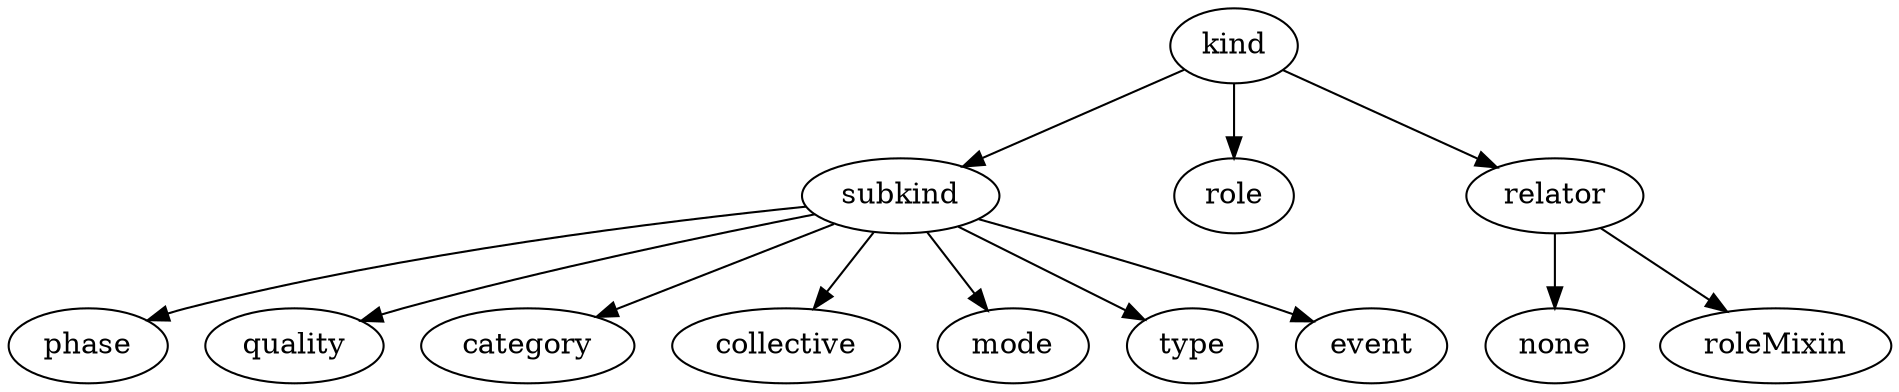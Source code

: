 strict digraph {
kind;
subkind;
role;
relator;
phase;
quality;
category;
collective;
mode;
type;
event;
none;
roleMixin;
kind -> subkind;
kind -> role;
kind -> relator;
subkind -> phase;
subkind -> quality;
subkind -> category;
subkind -> collective;
subkind -> mode;
subkind -> type;
subkind -> event;
relator -> none;
relator -> roleMixin;
}

